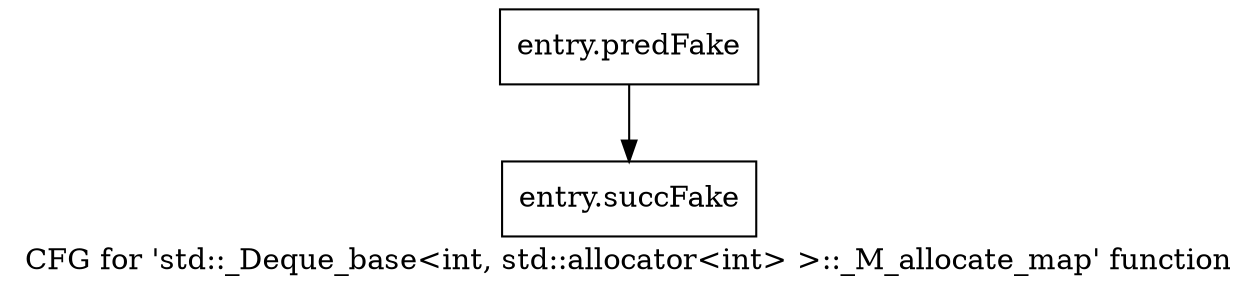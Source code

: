 digraph "CFG for 'std::_Deque_base\<int, std::allocator\<int\> \>::_M_allocate_map' function" {
	label="CFG for 'std::_Deque_base\<int, std::allocator\<int\> \>::_M_allocate_map' function";

	Node0x4a29860 [shape=record,filename="",linenumber="",label="{entry.predFake}"];
	Node0x4a29860 -> Node0x4af02e0[ callList="" memoryops="" filename="/proj/xbuilds/2019.2_0801_1/installs/lin64/Vivado/HEAD/tps/lnx64/gcc-6.2.0/lib/gcc/x86_64-pc-linux-gnu/6.2.0/../../../../include/c++/6.2.0/bits/stl_deque.h"];
	Node0x4af02e0 [shape=record,filename="/proj/xbuilds/2019.2_0801_1/installs/lin64/Vivado/HEAD/tps/lnx64/gcc-6.2.0/lib/gcc/x86_64-pc-linux-gnu/6.2.0/../../../../include/c++/6.2.0/bits/stl_deque.h",linenumber="615",label="{entry.succFake}"];
}
